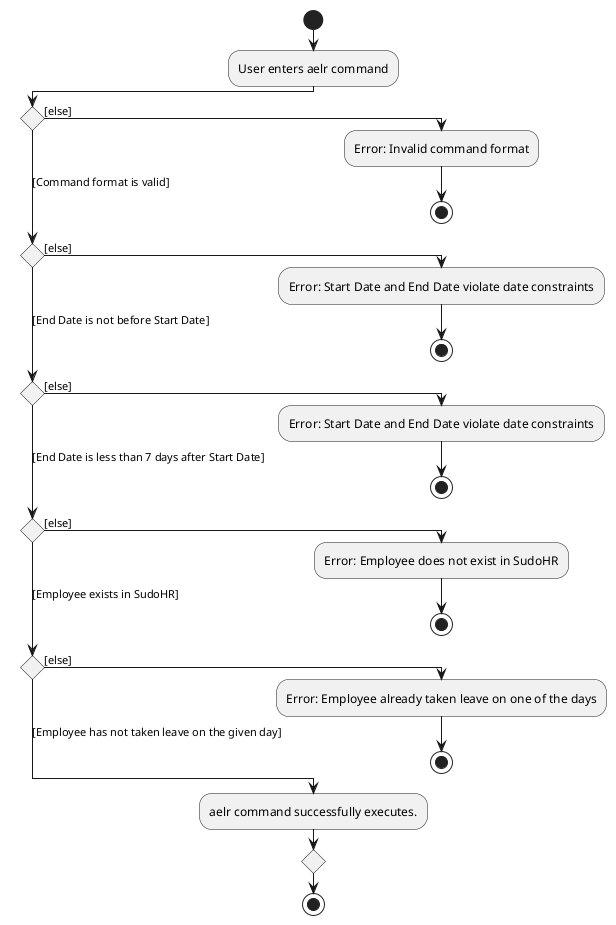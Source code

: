 @startuml
!pragma useVerticalIf on
start
:User enters aelr command;
if () then ([else])
  :Error: Invalid command format;
  stop
([Command format is valid]) elseif () then ([else])
  :Error: Start Date and End Date violate date constraints;
  stop
([End Date is not before Start Date]) elseif () then ([else])
  :Error: Start Date and End Date violate date constraints;
  stop
([End Date is less than 7 days after Start Date]) elseif () then ([else])
  :Error: Employee does not exist in SudoHR;
  stop
([Employee exists in SudoHR]) elseif () then ([else])
  :Error: Employee already taken leave on one of the days;
  stop
 else ([Employee has not taken leave on the given day])
  :aelr command successfully executes.;
endif
stop
@enduml
